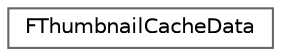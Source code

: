 digraph "Graphical Class Hierarchy"
{
 // INTERACTIVE_SVG=YES
 // LATEX_PDF_SIZE
  bgcolor="transparent";
  edge [fontname=Helvetica,fontsize=10,labelfontname=Helvetica,labelfontsize=10];
  node [fontname=Helvetica,fontsize=10,shape=box,height=0.2,width=0.4];
  rankdir="LR";
  Node0 [id="Node000000",label="FThumbnailCacheData",height=0.2,width=0.4,color="grey40", fillcolor="white", style="filled",URL="$d0/d5e/structFThumbnailCacheData.html",tooltip="Cache data."];
}
